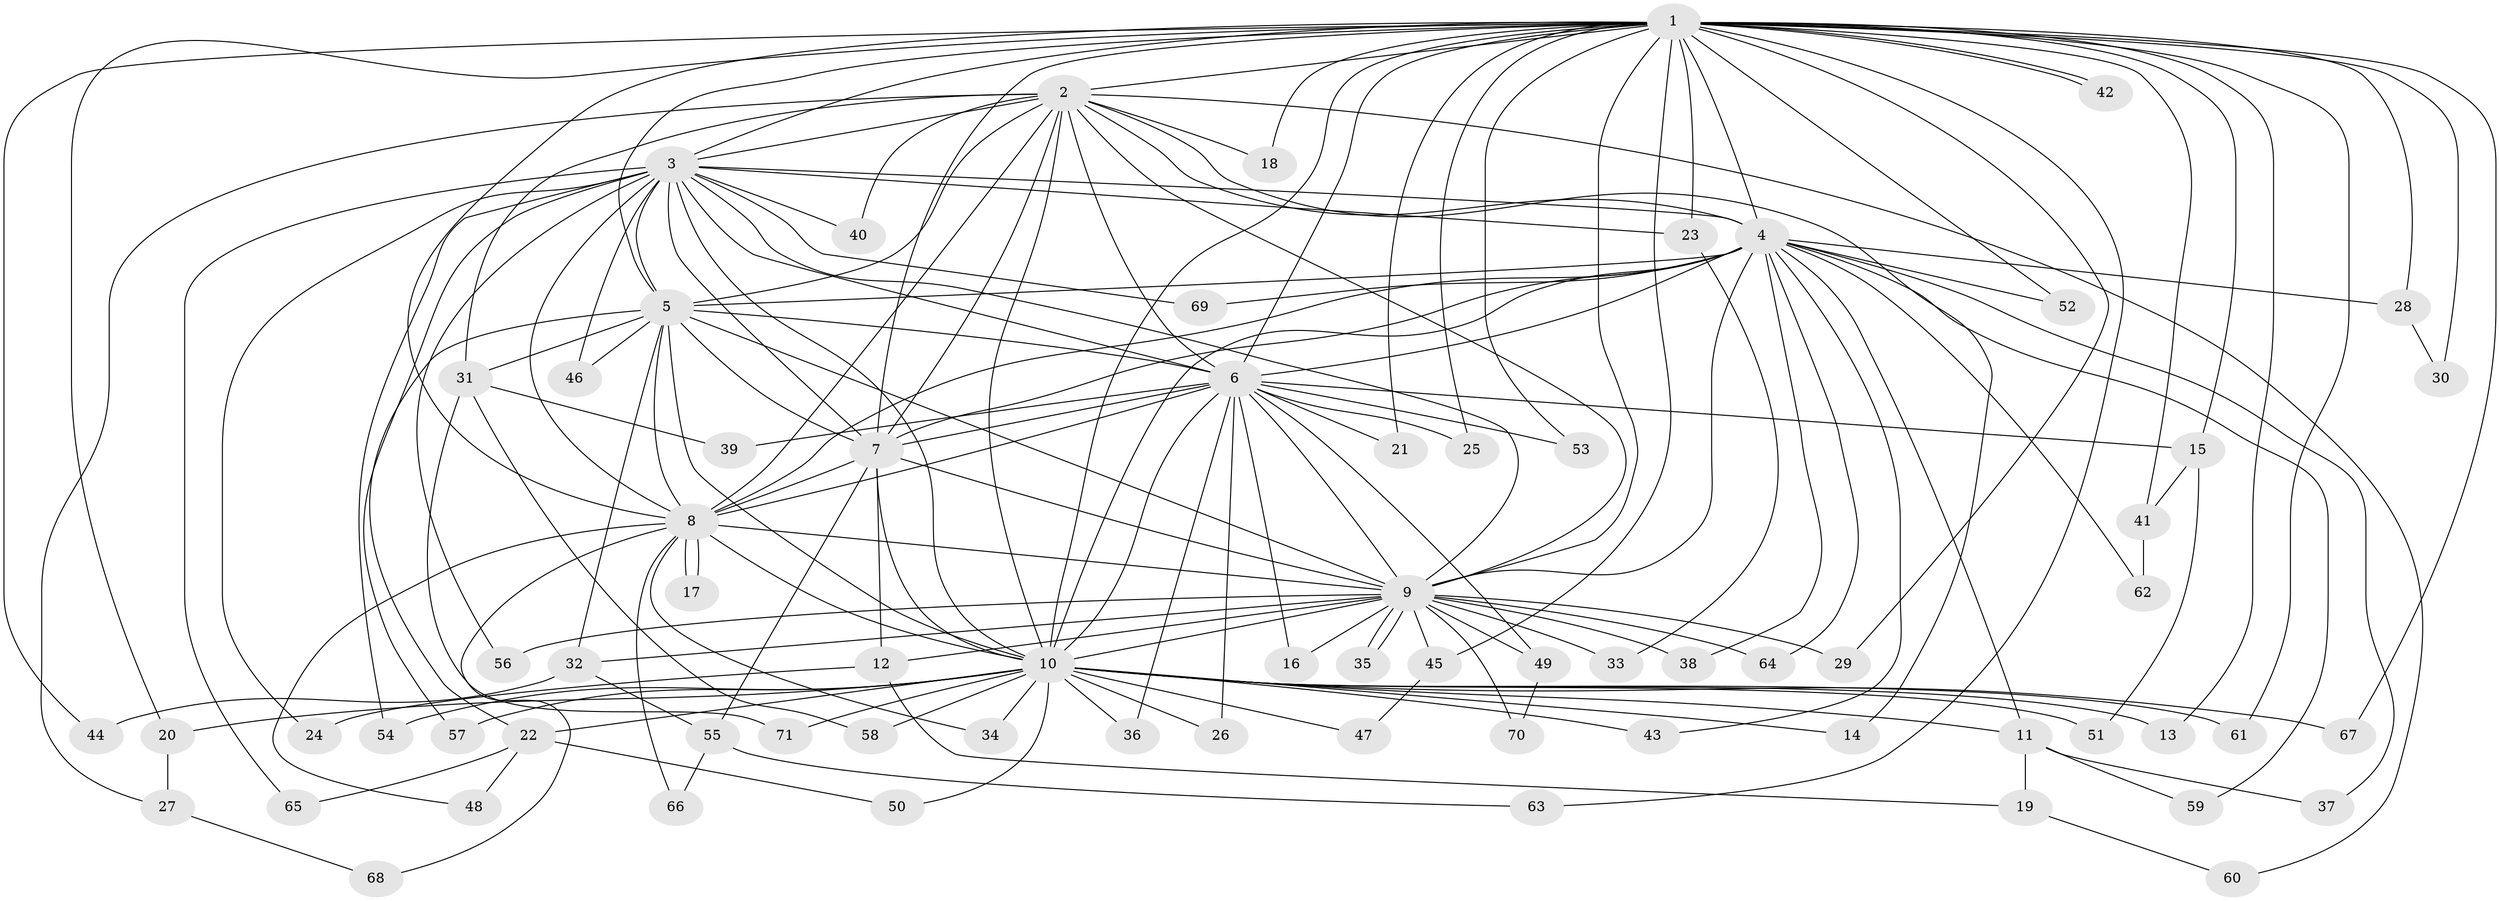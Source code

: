 // Generated by graph-tools (version 1.1) at 2025/11/02/27/25 16:11:05]
// undirected, 71 vertices, 167 edges
graph export_dot {
graph [start="1"]
  node [color=gray90,style=filled];
  1;
  2;
  3;
  4;
  5;
  6;
  7;
  8;
  9;
  10;
  11;
  12;
  13;
  14;
  15;
  16;
  17;
  18;
  19;
  20;
  21;
  22;
  23;
  24;
  25;
  26;
  27;
  28;
  29;
  30;
  31;
  32;
  33;
  34;
  35;
  36;
  37;
  38;
  39;
  40;
  41;
  42;
  43;
  44;
  45;
  46;
  47;
  48;
  49;
  50;
  51;
  52;
  53;
  54;
  55;
  56;
  57;
  58;
  59;
  60;
  61;
  62;
  63;
  64;
  65;
  66;
  67;
  68;
  69;
  70;
  71;
  1 -- 2;
  1 -- 3;
  1 -- 4;
  1 -- 5;
  1 -- 6;
  1 -- 7;
  1 -- 8;
  1 -- 9;
  1 -- 10;
  1 -- 13;
  1 -- 15;
  1 -- 18;
  1 -- 20;
  1 -- 21;
  1 -- 23;
  1 -- 25;
  1 -- 28;
  1 -- 29;
  1 -- 30;
  1 -- 41;
  1 -- 42;
  1 -- 42;
  1 -- 44;
  1 -- 45;
  1 -- 52;
  1 -- 53;
  1 -- 61;
  1 -- 63;
  1 -- 67;
  2 -- 3;
  2 -- 4;
  2 -- 5;
  2 -- 6;
  2 -- 7;
  2 -- 8;
  2 -- 9;
  2 -- 10;
  2 -- 14;
  2 -- 18;
  2 -- 27;
  2 -- 31;
  2 -- 40;
  2 -- 60;
  3 -- 4;
  3 -- 5;
  3 -- 6;
  3 -- 7;
  3 -- 8;
  3 -- 9;
  3 -- 10;
  3 -- 23;
  3 -- 24;
  3 -- 40;
  3 -- 46;
  3 -- 54;
  3 -- 56;
  3 -- 57;
  3 -- 65;
  3 -- 69;
  4 -- 5;
  4 -- 6;
  4 -- 7;
  4 -- 8;
  4 -- 9;
  4 -- 10;
  4 -- 11;
  4 -- 28;
  4 -- 37;
  4 -- 38;
  4 -- 43;
  4 -- 52;
  4 -- 59;
  4 -- 62;
  4 -- 64;
  4 -- 69;
  5 -- 6;
  5 -- 7;
  5 -- 8;
  5 -- 9;
  5 -- 10;
  5 -- 22;
  5 -- 31;
  5 -- 32;
  5 -- 46;
  6 -- 7;
  6 -- 8;
  6 -- 9;
  6 -- 10;
  6 -- 15;
  6 -- 16;
  6 -- 21;
  6 -- 25;
  6 -- 26;
  6 -- 36;
  6 -- 39;
  6 -- 49;
  6 -- 53;
  7 -- 8;
  7 -- 9;
  7 -- 10;
  7 -- 12;
  7 -- 55;
  8 -- 9;
  8 -- 10;
  8 -- 17;
  8 -- 17;
  8 -- 34;
  8 -- 48;
  8 -- 66;
  8 -- 68;
  9 -- 10;
  9 -- 12;
  9 -- 16;
  9 -- 29;
  9 -- 32;
  9 -- 33;
  9 -- 35;
  9 -- 35;
  9 -- 38;
  9 -- 45;
  9 -- 49;
  9 -- 56;
  9 -- 64;
  9 -- 70;
  10 -- 11;
  10 -- 13;
  10 -- 14;
  10 -- 20;
  10 -- 22;
  10 -- 26;
  10 -- 34;
  10 -- 36;
  10 -- 43;
  10 -- 47;
  10 -- 50;
  10 -- 51;
  10 -- 54;
  10 -- 57;
  10 -- 58;
  10 -- 61;
  10 -- 67;
  10 -- 71;
  11 -- 19;
  11 -- 37;
  11 -- 59;
  12 -- 19;
  12 -- 24;
  15 -- 41;
  15 -- 51;
  19 -- 60;
  20 -- 27;
  22 -- 48;
  22 -- 50;
  22 -- 65;
  23 -- 33;
  27 -- 68;
  28 -- 30;
  31 -- 39;
  31 -- 58;
  31 -- 71;
  32 -- 44;
  32 -- 55;
  41 -- 62;
  45 -- 47;
  49 -- 70;
  55 -- 63;
  55 -- 66;
}

